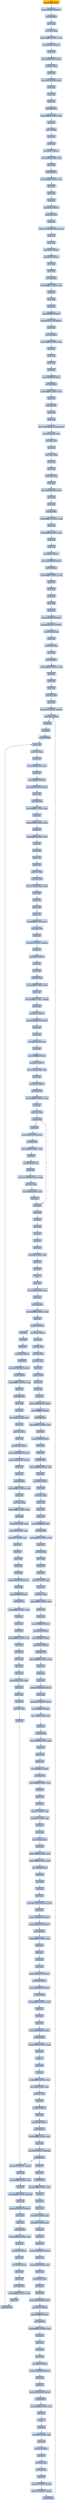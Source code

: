 digraph G {
node[shape=rectangle,style=filled,fillcolor=lightsteelblue,color=lightsteelblue]
bgcolor="transparent"
a0x00405498pushl_0x60UINT8[label="start\npushl $0x60<UINT8>",color="lightgrey",fillcolor="orange"];
a0x0040549apushl_0x40663bUINT32[label="0x0040549a\npushl $0x40663b<UINT32>"];
a0x0040549fcall_0x004054cb[label="0x0040549f\ncall 0x004054cb"];
a0x004054cbpushl_ebp[label="0x004054cb\npushl %ebp"];
a0x004054ccmovl_esp_ebp[label="0x004054cc\nmovl %esp, %ebp"];
a0x004054ceaddl_0xffffffe8UINT8_esp[label="0x004054ce\naddl $0xffffffe8<UINT8>, %esp"];
a0x004054d1pushl_0x88a9UINT32[label="0x004054d1\npushl $0x88a9<UINT32>"];
a0x004054d6pushl_ecx[label="0x004054d6\npushl %ecx"];
a0x004054d7pushl_0xb86e56fUINT32[label="0x004054d7\npushl $0xb86e56f<UINT32>"];
a0x004054dcleal_eax__ecx[label="0x004054dc\nleal (%eax), %ecx"];
a0x004054depushl_ecx[label="0x004054de\npushl %ecx"];
a0x004054dfleal_0x34fc7476edx__ecx[label="0x004054df\nleal 0x34fc7476(%edx), %ecx"];
a0x004054e5pushl_ecx[label="0x004054e5\npushl %ecx"];
a0x004054e6pushl_eax[label="0x004054e6\npushl %eax"];
a0x004054e7pushl_ecx[label="0x004054e7\npushl %ecx"];
a0x004054e8call_0x0040551b[label="0x004054e8\ncall 0x0040551b"];
a0x0040551bsubl_0xffffffe8UINT8_esp[label="0x0040551b\nsubl $0xffffffe8<UINT8>, %esp"];
a0x0040551epopl_ecx[label="0x0040551e\npopl %ecx"];
a0x0040551fpopl__20ebp_[label="0x0040551f\npopl -20(%ebp)"];
a0x00405522pushl_esi[label="0x00405522\npushl %esi"];
a0x00405523pushl_ebx[label="0x00405523\npushl %ebx"];
a0x00405524pushl_0x77UINT8[label="0x00405524\npushl $0x77<UINT8>"];
a0x00405526leal_0x3eef862cebx__ebx[label="0x00405526\nleal 0x3eef862c(%ebx), %ebx"];
a0x0040552cpushl_ebx[label="0x0040552c\npushl %ebx"];
a0x0040552dcall_0x0040557d[label="0x0040552d\ncall 0x0040557d"];
a0x0040557dsubl_0xfffffff4UINT8_esp[label="0x0040557d\nsubl $0xfffffff4<UINT8>, %esp"];
a0x00405580popl_ebx[label="0x00405580\npopl %ebx"];
a0x00405581pushl_edi[label="0x00405581\npushl %edi"];
a0x00405582pushl_esi[label="0x00405582\npushl %esi"];
a0x00405583pushl_0x25UINT8[label="0x00405583\npushl $0x25<UINT8>"];
a0x00405585leal_eax__esi[label="0x00405585\nleal (%eax), %esi"];
a0x00405587pushl_esi[label="0x00405587\npushl %esi"];
a0x00405588leal_0x2c511ed4ebxecx4__esi[label="0x00405588\nleal 0x2c511ed4(%ebx,%ecx,4), %esi"];
a0x0040558fpushl_esi[label="0x0040558f\npushl %esi"];
a0x00405590pushl_ebp[label="0x00405590\npushl %ebp"];
a0x00405591pushl_0x63UINT8[label="0x00405591\npushl $0x63<UINT8>"];
a0x00405593pushl_0x46UINT8[label="0x00405593\npushl $0x46<UINT8>"];
a0x00405595pushl_ebp[label="0x00405595\npushl %ebp"];
a0x00405596pushl_edx[label="0x00405596\npushl %edx"];
a0x00405597call_0x004055fe[label="0x00405597\ncall 0x004055fe"];
a0x004055fesubl_0xffffffdcUINT8_esp[label="0x004055fe\nsubl $0xffffffdc<UINT8>, %esp"];
a0x00405601popl_esi[label="0x00405601\npopl %esi"];
a0x00405602pushl_ebx[label="0x00405602\npushl %ebx"];
a0x00405603pushl_eax[label="0x00405603\npushl %eax"];
a0x00405604pushl_0xffffff87UINT8[label="0x00405604\npushl $0xffffff87<UINT8>"];
a0x00405606pushl_0x3217119aUINT32[label="0x00405606\npushl $0x3217119a<UINT32>"];
a0x0040560bpushl_ebx[label="0x0040560b\npushl %ebx"];
a0x0040560ccall_0x00405658[label="0x0040560c\ncall 0x00405658"];
a0x00405658subl_0xfffffff0UINT8_esp[label="0x00405658\nsubl $0xfffffff0<UINT8>, %esp"];
a0x0040565bpopl_eax[label="0x0040565b\npopl %eax"];
a0x0040565cpushl_ebp[label="0x0040565c\npushl %ebp"];
a0x0040565dpushl_eax[label="0x0040565d\npushl %eax"];
a0x0040565epushl_ecx[label="0x0040565e\npushl %ecx"];
a0x0040565fpushl_0xffffffebUINT8[label="0x0040565f\npushl $0xffffffeb<UINT8>"];
a0x00405661call_0x004056a5[label="0x00405661\ncall 0x004056a5"];
a0x004056a5subl_0xfffffff4UINT8_esp[label="0x004056a5\nsubl $0xfffffff4<UINT8>, %esp"];
a0x004056a8popl_eax[label="0x004056a8\npopl %eax"];
a0x004056a9call_0x00407f41[label="0x004056a9\ncall 0x00407f41"];
a0x00407f41pushl_ebp[label="0x00407f41\npushl %ebp"];
a0x00407f42pushl_edi[label="0x00407f42\npushl %edi"];
a0x00407f43leal__1719633694ecxesi8__edi[label="0x00407f43\nleal -1719633694(%ecx,%esi,8), %edi"];
a0x00407f4aroll_0x4UINT8_edi[label="0x00407f4a\nroll $0x4<UINT8>, %edi"];
a0x00407f4dsubl_ebx_edi[label="0x00407f4d\nsubl %ebx, %edi"];
a0x00407f4fpopl_edi[label="0x00407f4f\npopl %edi"];
a0x00407f50movl_esp_ebp[label="0x00407f50\nmovl %esp, %ebp"];
a0x00407f52pushl_eax[label="0x00407f52\npushl %eax"];
a0x00407f53pushl_eax[label="0x00407f53\npushl %eax"];
a0x00407f54leal_eax__eax[label="0x00407f54\nleal (%eax), %eax"];
a0x00407f56pushl_eax[label="0x00407f56\npushl %eax"];
a0x00407f57leal_0x1ee26e5besi__eax[label="0x00407f57\nleal 0x1ee26e5b(%esi), %eax"];
a0x00407f5dpushl_eax[label="0x00407f5d\npushl %eax"];
a0x00407f5epushl_ecx[label="0x00407f5e\npushl %ecx"];
a0x00407f5fcall_0x00407f94[label="0x00407f5f\ncall 0x00407f94"];
a0x00407f94subl_0xffffffecUINT32_esp[label="0x00407f94\nsubl $0xffffffec<UINT32>, %esp"];
a0x00407f9apopl_eax[label="0x00407f9a\npopl %eax"];
a0x00407f9baddl_0xfffffffcUINT8_esp[label="0x00407f9b\naddl $0xfffffffc<UINT8>, %esp"];
a0x00407f9epushl_ebx[label="0x00407f9e\npushl %ebx"];
a0x00407f9fpushl_edi[label="0x00407f9f\npushl %edi"];
a0x00407fa0pushl_0x60UINT8[label="0x00407fa0\npushl $0x60<UINT8>"];
a0x00407fa2pushl_0xc02f86ffUINT32[label="0x00407fa2\npushl $0xc02f86ff<UINT32>"];
a0x00407fa7call_0x00408001[label="0x00407fa7\ncall 0x00408001"];
a0x00408001subl_0xfffffff4UINT32_esp[label="0x00408001\nsubl $0xfffffff4<UINT32>, %esp"];
a0x00408007popl_edi[label="0x00408007\npopl %edi"];
a0x00408008pushl_eax[label="0x00408008\npushl %eax"];
a0x00408009pushl_ecx[label="0x00408009\npushl %ecx"];
a0x0040800apushl_edi[label="0x0040800a\npushl %edi"];
a0x0040800bpushl_esp[label="0x0040800b\npushl %esp"];
a0x0040800cpushl_0xe4d55e3UINT32[label="0x0040800c\npushl $0xe4d55e3<UINT32>"];
a0x00408011pushl_0x516643c6UINT32[label="0x00408011\npushl $0x516643c6<UINT32>"];
a0x00408016leal_0x7edx__edi[label="0x00408016\nleal 0x7(%edx), %edi"];
a0x00408019pushl_edi[label="0x00408019\npushl %edi"];
a0x0040801aleal__4esi__edi[label="0x0040801a\nleal -4(%esi), %edi"];
a0x0040801dpushl_edi[label="0x0040801d\npushl %edi"];
a0x0040801ecall_0x00408052[label="0x0040801e\ncall 0x00408052"];
a0x00408052subl_0xffffffe8UINT32_esp[label="0x00408052\nsubl $0xffffffe8<UINT32>, %esp"];
a0x00408058popl_edi[label="0x00408058\npopl %edi"];
a0x00408059pushl_edx[label="0x00408059\npushl %edx"];
a0x0040805apushl_edi[label="0x0040805a\npushl %edi"];
a0x0040805bsubl_ebx_edi[label="0x0040805b\nsubl %ebx, %edi"];
a0x0040805dpopl_edi[label="0x0040805d\npopl %edi"];
a0x0040805emovl_0x5UINT32__4ebp_[label="0x0040805e\nmovl $0x5<UINT32>, -4(%ebp)"];
a0x00408065pushl_0x0UINT8[label="0x00408065\npushl $0x0<UINT8>"];
a0x00408067pushl_edi[label="0x00408067\npushl %edi"];
a0x00408068popl_edi[label="0x00408068\npopl %edi"];
a0x00408069call_0x00407956[label="0x00408069\ncall 0x00407956"];
a0x00407956pushl_ebp[label="0x00407956\npushl %ebp"];
a0x00407957movl_esp_ebp[label="0x00407957\nmovl %esp, %ebp"];
a0x00407959pushl_ecx[label="0x00407959\npushl %ecx"];
a0x0040795aleal_0x195f29e1esi__ecx[label="0x0040795a\nleal 0x195f29e1(%esi), %ecx"];
a0x00407960pushl_ecx[label="0x00407960\npushl %ecx"];
a0x00407961pushl_0xffffffecUINT8[label="0x00407961\npushl $0xffffffec<UINT8>"];
a0x00407963pushl_0x4e01c59bUINT32[label="0x00407963\npushl $0x4e01c59b<UINT32>"];
a0x00407968pushl_eax[label="0x00407968\npushl %eax"];
a0x00407969call_0x004079a4[label="0x00407969\ncall 0x004079a4"];
a0x004079a4subl_0xffffffecUINT8_esp[label="0x004079a4\nsubl $0xffffffec<UINT8>, %esp"];
a0x004079a7popl_ecx[label="0x004079a7\npopl %ecx"];
a0x004079a8addl_0xfffffff8UINT8_esp[label="0x004079a8\naddl $0xfffffff8<UINT8>, %esp"];
a0x004079abpushl_edi[label="0x004079ab\npushl %edi"];
a0x004079acshll_0xfffffff2UINT8_edi[label="0x004079ac\nshll $0xfffffff2<UINT8>, %edi"];
a0x004079afpopl_edi[label="0x004079af\npopl %edi"];
a0x004079b0pushl_ebx[label="0x004079b0\npushl %ebx"];
a0x004079b1pushl_eax[label="0x004079b1\npushl %eax"];
a0x004079b2pushl_ebx[label="0x004079b2\npushl %ebx"];
a0x004079b3addl_ecx_ebx[label="0x004079b3\naddl %ecx, %ebx"];
a0x004079b5subl_edx_ebx[label="0x004079b5\nsubl %edx, %ebx"];
a0x004079b7leal_0x71edxeax8__ebx[label="0x004079b7\nleal 0x71(%edx,%eax,8), %ebx"];
a0x004079bbpopl_ebx[label="0x004079bb\npopl %ebx"];
a0x004079bcpushl_ecx[label="0x004079bc\npushl %ecx"];
a0x004079bdpushl_edx[label="0x004079bd\npushl %edx"];
a0x004079bepushl_esi[label="0x004079be\npushl %esi"];
a0x004079bfroll_0xfffffff0UINT8_esi[label="0x004079bf\nroll $0xfffffff0<UINT8>, %esi"];
a0x004079c2xorl_edx_esi[label="0x004079c2\nxorl %edx, %esi"];
a0x004079c4popl_esi[label="0x004079c4\npopl %esi"];
a0x004079c5movl_0x0UINT32__4ebp_[label="0x004079c5\nmovl $0x0<UINT32>, -4(%ebp)"];
a0x004079ccpushl_eax[label="0x004079cc\npushl %eax"];
a0x004079cdpushl_0x33UINT8[label="0x004079cd\npushl $0x33<UINT8>"];
a0x004079cfpushl_esp[label="0x004079cf\npushl %esp"];
a0x004079d0pushl_ecx[label="0x004079d0\npushl %ecx"];
a0x004079d1call_0x00407a08[label="0x004079d1\ncall 0x00407a08"];
a0x00407a08subl_0xfffffff0UINT8_esp[label="0x00407a08\nsubl $0xfffffff0<UINT8>, %esp"];
a0x00407a0bpopl_eax[label="0x00407a0b\npopl %eax"];
a0x00407a0caddl_0xffffffffUINT8__8ebp_[label="0x00407a0c\naddl $0xffffffff<UINT8>, -8(%ebp)"];
a0x00407a10pushl_ebx[label="0x00407a10\npushl %ebx"];
a0x00407a11pushl_0x18UINT8[label="0x00407a11\npushl $0x18<UINT8>"];
a0x00407a13pushl_0x6c24bd57UINT32[label="0x00407a13\npushl $0x6c24bd57<UINT32>"];
a0x00407a18pushl_eax[label="0x00407a18\npushl %eax"];
a0x00407a19pushl_esi[label="0x00407a19\npushl %esi"];
a0x00407a1aleal__69ebxesi__ebx[label="0x00407a1a\nleal -69(%ebx,%esi), %ebx"];
a0x00407a1epushl_ebx[label="0x00407a1e\npushl %ebx"];
a0x00407a1fpushl_0xffffffbeUINT8[label="0x00407a1f\npushl $0xffffffbe<UINT8>"];
a0x00407a21pushl_0x5UINT8[label="0x00407a21\npushl $0x5<UINT8>"];
a0x00407a23leal__110eaxebx__ebx[label="0x00407a23\nleal -110(%eax,%ebx), %ebx"];
a0x00407a27pushl_ebx[label="0x00407a27\npushl %ebx"];
a0x00407a28pushl_0x49UINT8[label="0x00407a28\npushl $0x49<UINT8>"];
a0x00407a2acall_0x00407a79[label="0x00407a2a\ncall 0x00407a79"];
a0x00407a79subl_0xffffffd8UINT32_esp[label="0x00407a79\nsubl $0xffffffd8<UINT32>, %esp"];
a0x00407a7fpopl_ebx[label="0x00407a7f\npopl %ebx"];
a0x00407a80testl_eax_eax[label="0x00407a80\ntestl %eax, %eax"];
a0x00407a82je_0x00407b0b[label="0x00407a82\nje 0x00407b0b"];
a0x00407a88pushl_edx[label="0x00407a88\npushl %edx"];
a0x00407b0bpopl_edx[label="0x00407b0b\npopl %edx"];
a0x00407b0cpushl_ebx[label="0x00407b0c\npushl %ebx"];
a0x00407b0dnotl_ebx[label="0x00407b0d\nnotl %ebx"];
a0x00407b0fpopl_ebx[label="0x00407b0f\npopl %ebx"];
a0x00407b10popl_ecx[label="0x00407b10\npopl %ecx"];
a0x00407b11popl_eax[label="0x00407b11\npopl %eax"];
a0x00407b12pushl_edx[label="0x00407b12\npushl %edx"];
a0x00407b13roll_0x5eUINT8_edx[label="0x00407b13\nroll $0x5e<UINT8>, %edx"];
a0x00407b16popl_edx[label="0x00407b16\npopl %edx"];
a0x00407b17popl_ebx[label="0x00407b17\npopl %ebx"];
a0x00407b18leave_[label="0x00407b18\nleave "];
a0x00407b19pushl_ecx[label="0x00407b19\npushl %ecx"];
a0x00407b1aleal__44ebxecx8__ecx[label="0x00407b1a\nleal -44(%ebx,%ecx,8), %ecx"];
a0x00407b1epushl_ecx[label="0x00407b1e\npushl %ecx"];
a0x00407b1fcall_0x00407b5c[label="0x00407b1f\ncall 0x00407b5c"];
a0x00407b5csubl_0xfffffff8UINT32_esp[label="0x00407b5c\nsubl $0xfffffff8<UINT32>, %esp"];
a0x00407b62popl_ecx[label="0x00407b62\npopl %ecx"];
a0x00407b63ret_0x4UINT16[label="0x00407b63\nret $0x4<UINT16>"];
a0x0040806epushl_edi[label="0x0040806e\npushl %edi"];
a0x0040806fincl_edi[label="0x0040806f\nincl %edi"];
a0x00408070popl_edi[label="0x00408070\npopl %edi"];
a0x00408071pushl_0xaUINT8[label="0x00408071\npushl $0xa<UINT8>"];
a0x00408073pushl_eax[label="0x00408073\npushl %eax"];
a0x00408074pushl_0x13d379eaUINT32[label="0x00408074\npushl $0x13d379ea<UINT32>"];
a0x00408079call_0x004080a8[label="0x00408079\ncall 0x004080a8"];
a0x004080a8subl_0xfffffff8UINT32_esp[label="0x004080a8\nsubl $0xfffffff8<UINT32>, %esp"];
a0x004080aepopl_eax[label="0x004080ae\npopl %eax"];
a0x004080afcall_0x00407b66[label="0x004080af\ncall 0x00407b66"];
a0x00407b66pushl_ebp[label="0x00407b66\npushl %ebp"];
a0x00407b67pushl_ecx[label="0x00407b67\npushl %ecx"];
a0x00407b68leal__79eaxecx2__ecx[label="0x00407b68\nleal -79(%eax,%ecx,2), %ecx"];
a0x00407b6cpushl_ecx[label="0x00407b6c\npushl %ecx"];
a0x00407b6dleal_esi__ecx[label="0x00407b6d\nleal (%esi), %ecx"];
a0x00407b6fpushl_ecx[label="0x00407b6f\npushl %ecx"];
a0x00407b70pushl_0x2eUINT8[label="0x00407b70\npushl $0x2e<UINT8>"];
a0x00407b72pushl_0x4d889db5UINT32[label="0x00407b72\npushl $0x4d889db5<UINT32>"];
a0x00407b77pushl_0x1c0b6630UINT32[label="0x00407b77\npushl $0x1c0b6630<UINT32>"];
a0x00407b7cpushl_ecx[label="0x00407b7c\npushl %ecx"];
a0x00407b7dpushl_eax[label="0x00407b7d\npushl %eax"];
a0x00407b7ecall_0x00407bb3[label="0x00407b7e\ncall 0x00407bb3"];
a0x00407bb3subl_0xffffffe0UINT32_esp[label="0x00407bb3\nsubl $0xffffffe0<UINT32>, %esp"];
a0x00407bb9popl_ecx[label="0x00407bb9\npopl %ecx"];
a0x00407bbamovl_esp_ebp[label="0x00407bba\nmovl %esp, %ebp"];
a0x00407bbcaddl_0xfffffffcUINT8_esp[label="0x00407bbc\naddl $0xfffffffc<UINT8>, %esp"];
a0x00407bbfpushl_edx[label="0x00407bbf\npushl %edx"];
a0x00407bc0rorl_0x24UINT8_edx[label="0x00407bc0\nrorl $0x24<UINT8>, %edx"];
a0x00407bc3rorl_0x16UINT8_edx[label="0x00407bc3\nrorl $0x16<UINT8>, %edx"];
a0x00407bc6shrl_0x58UINT8_edx[label="0x00407bc6\nshrl $0x58<UINT8>, %edx"];
a0x00407bc9decl_edx[label="0x00407bc9\ndecl %edx"];
a0x00407bcapopl_edx[label="0x00407bca\npopl %edx"];
a0x00407bcbpushl_ebx[label="0x00407bcb\npushl %ebx"];
a0x00407bccpushl_edi[label="0x00407bcc\npushl %edi"];
a0x00407bcdpushl_ebx[label="0x00407bcd\npushl %ebx"];
a0x00407bcepushl_0x16258accUINT32[label="0x00407bce\npushl $0x16258acc<UINT32>"];
a0x00407bd3pushl_ebp[label="0x00407bd3\npushl %ebp"];
a0x00407bd4pushl_0xfffffffbUINT8[label="0x00407bd4\npushl $0xfffffffb<UINT8>"];
a0x00407bd6call_0x00407c30[label="0x00407bd6\ncall 0x00407c30"];
a0x00407c30subl_0xffffffecUINT8_esp[label="0x00407c30\nsubl $0xffffffec<UINT8>, %esp"];
a0x00407c33popl_edi[label="0x00407c33\npopl %edi"];
a0x00407c34pushl_eax[label="0x00407c34\npushl %eax"];
a0x00407c35pushl_edi[label="0x00407c35\npushl %edi"];
a0x00407c36shll_0xffffff9fUINT8_edi[label="0x00407c36\nshll $0xffffff9f<UINT8>, %edi"];
a0x00407c39popl_edi[label="0x00407c39\npopl %edi"];
a0x00407c3apushl_ecx[label="0x00407c3a\npushl %ecx"];
a0x00407c3bpushl_edx[label="0x00407c3b\npushl %edx"];
a0x00407c3cdecl_edx[label="0x00407c3c\ndecl %edx"];
a0x00407c3ddecl_edx[label="0x00407c3d\ndecl %edx"];
a0x00407c3eleal__89edxecx__edx[label="0x00407c3e\nleal -89(%edx,%ecx), %edx"];
a0x00407c42popl_edx[label="0x00407c42\npopl %edx"];
a0x00407c43pushl_edx[label="0x00407c43\npushl %edx"];
a0x00407c44pushl_edi[label="0x00407c44\npushl %edi"];
a0x00407c45subl_edx_edi[label="0x00407c45\nsubl %edx, %edi"];
a0x00407c47popl_edi[label="0x00407c47\npopl %edi"];
a0x00407c48testl_0x0UINT32__4ebp_[label="0x00407c48\ntestl $0x0<UINT32>, -4(%ebp)"];
a0x00407c4fpushl_ebx[label="0x00407c4f\npushl %ebx"];
a0x00407c50rorl_0xffffffd0UINT8_ebx[label="0x00407c50\nrorl $0xffffffd0<UINT8>, %ebx"];
a0x00407c53popl_ebx[label="0x00407c53\npopl %ebx"];
a0x00407c54addl_0xffffffffUINT8_0x8ebp_[label="0x00407c54\naddl $0xffffffff<UINT8>, 0x8(%ebp)"];
a0x00407c58pushl_eax[label="0x00407c58\npushl %eax"];
a0x00407c59pushl_0xb806d519UINT32[label="0x00407c59\npushl $0xb806d519<UINT32>"];
a0x00407c5epushl_ebx[label="0x00407c5e\npushl %ebx"];
a0x00407c5fpushl_eax[label="0x00407c5f\npushl %eax"];
a0x00407c60call_0x00407ca7[label="0x00407c60\ncall 0x00407ca7"];
a0x00407ca7subl_0xfffffff0UINT32_esp[label="0x00407ca7\nsubl $0xfffffff0<UINT32>, %esp"];
a0x00407cadpopl_eax[label="0x00407cad\npopl %eax"];
a0x00407caepushl_0x0UINT8[label="0x00407cae\npushl $0x0<UINT8>"];
a0x00407cb0pushl_ecx[label="0x00407cb0\npushl %ecx"];
a0x00407cb1leal__73ecx__ecx[label="0x00407cb1\nleal -73(%ecx), %ecx"];
a0x00407cb4pushl_ecx[label="0x00407cb4\npushl %ecx"];
a0x00407cb5pushl_ecx[label="0x00407cb5\npushl %ecx"];
a0x00407cb6call_0x00407cfb[label="0x00407cb6\ncall 0x00407cfb"];
a0x00407cfbsubl_0xfffffff4UINT32_esp[label="0x00407cfb\nsubl $0xfffffff4<UINT32>, %esp"];
a0x00407d01popl_ecx[label="0x00407d01\npopl %ecx"];
a0x00407d02call_0x00407956[label="0x00407d02\ncall 0x00407956"];
a0x00407d07movl_eax__4ebp_[label="0x00407d07\nmovl %eax, -4(%ebp)"];
a0x00407d0apushl_eax[label="0x00407d0a\npushl %eax"];
a0x00407d0bxorl_ebx_eax[label="0x00407d0b\nxorl %ebx, %eax"];
a0x00407d0dsubl_ebx_eax[label="0x00407d0d\nsubl %ebx, %eax"];
a0x00407d0fsubl_esi_eax[label="0x00407d0f\nsubl %esi, %eax"];
a0x00407d11popl_eax[label="0x00407d11\npopl %eax"];
a0x00407d12pushl__4ebp_[label="0x00407d12\npushl -4(%ebp)"];
a0x00407d15pushl_ebx[label="0x00407d15\npushl %ebx"];
a0x00407d16pushl_eax[label="0x00407d16\npushl %eax"];
a0x00407d17pushl_eax[label="0x00407d17\npushl %eax"];
a0x00407d18pushl_0x5d5b6972UINT32[label="0x00407d18\npushl $0x5d5b6972<UINT32>"];
a0x00407d1dpushl_0xffffffa9UINT8[label="0x00407d1d\npushl $0xffffffa9<UINT8>"];
a0x00407d1fcall_0x00407d62[label="0x00407d1f\ncall 0x00407d62"];
a0x00407d62subl_0xffffffecUINT8_esp[label="0x00407d62\nsubl $0xffffffec<UINT8>, %esp"];
a0x00407d65popl_ebx[label="0x00407d65\npopl %ebx"];
a0x00407d66pushl_0xffffffffUINT8[label="0x00407d66\npushl $0xffffffff<UINT8>"];
a0x00407d68pushl_edx[label="0x00407d68\npushl %edx"];
a0x00407d69pushl_esp[label="0x00407d69\npushl %esp"];
a0x00407d6acall_0x00407daf[label="0x00407d6a\ncall 0x00407daf"];
a0x00407dafsubl_0xfffffff8UINT32_esp[label="0x00407daf\nsubl $0xfffffff8<UINT32>, %esp"];
a0x00407db5popl_edx[label="0x00407db5\npopl %edx"];
a0x00407db6pushl_0x0UINT8[label="0x00407db6\npushl $0x0<UINT8>"];
a0x00407db8pushl_edi[label="0x00407db8\npushl %edi"];
a0x00407db9leal_edx__edi[label="0x00407db9\nleal (%edx), %edi"];
a0x00407dbbpushl_edi[label="0x00407dbb\npushl %edi"];
a0x00407dbcpushl_esp[label="0x00407dbc\npushl %esp"];
a0x00407dbdpushl_esi[label="0x00407dbd\npushl %esi"];
a0x00407dbepushl_0xffffffdaUINT8[label="0x00407dbe\npushl $0xffffffda<UINT8>"];
a0x00407dc0call_0x00407dfe[label="0x00407dc0\ncall 0x00407dfe"];
a0x00407dfesubl_0xffffffecUINT32_esp[label="0x00407dfe\nsubl $0xffffffec<UINT32>, %esp"];
a0x00407e04popl_edi[label="0x00407e04\npopl %edi"];
a0x00407e05call_0x0040769a[label="0x00407e05\ncall 0x0040769a"];
a0x0040769apushl_ebp[label="0x0040769a\npushl %ebp"];
a0x0040769bpushl_esi[label="0x0040769b\npushl %esi"];
a0x0040769cdecl_esi[label="0x0040769c\ndecl %esi"];
a0x0040769drorl_0x4UINT8_esi[label="0x0040769d\nrorl $0x4<UINT8>, %esi"];
a0x004076a0popl_esi[label="0x004076a0\npopl %esi"];
a0x004076a1movl_esp_ebp[label="0x004076a1\nmovl %esp, %ebp"];
a0x004076a3addl_0xfffffffcUINT8_esp[label="0x004076a3\naddl $0xfffffffc<UINT8>, %esp"];
a0x004076a6pushl_ecx[label="0x004076a6\npushl %ecx"];
a0x004076a7pushl_eax[label="0x004076a7\npushl %eax"];
a0x004076a8pushl_0xffffffddUINT8[label="0x004076a8\npushl $0xffffffdd<UINT8>"];
a0x004076aapushl_0x38UINT8[label="0x004076aa\npushl $0x38<UINT8>"];
a0x004076acpushl_0xfffffff7UINT8[label="0x004076ac\npushl $0xfffffff7<UINT8>"];
a0x004076aepushl_0x4aUINT8[label="0x004076ae\npushl $0x4a<UINT8>"];
a0x004076b0call_0x00407718[label="0x004076b0\ncall 0x00407718"];
a0x00407718subl_0xffffffe8UINT32_esp[label="0x00407718\nsubl $0xffffffe8<UINT32>, %esp"];
a0x0040771epopl_ecx[label="0x0040771e\npopl %ecx"];
a0x0040771fpushl_ebx[label="0x0040771f\npushl %ebx"];
a0x00407720pushl_esi[label="0x00407720\npushl %esi"];
a0x00407721pushl_0x75260d5bUINT32[label="0x00407721\npushl $0x75260d5b<UINT32>"];
a0x00407726pushl_ebp[label="0x00407726\npushl %ebp"];
a0x00407727pushl_0xe97b69deUINT32[label="0x00407727\npushl $0xe97b69de<UINT32>"];
a0x0040772cpushl_0xffffffa5UINT8[label="0x0040772c\npushl $0xffffffa5<UINT8>"];
a0x0040772eleal__78ediecx4__esi[label="0x0040772e\nleal -78(%edi,%ecx,4), %esi"];
a0x00407732pushl_esi[label="0x00407732\npushl %esi"];
a0x00407733call_0x0040778f[label="0x00407733\ncall 0x0040778f"];
a0x0040778fsubl_0xffffffe8UINT8_esp[label="0x0040778f\nsubl $0xffffffe8<UINT8>, %esp"];
a0x00407792popl_esi[label="0x00407792\npopl %esi"];
a0x00407793pushl_eax[label="0x00407793\npushl %eax"];
a0x00407794pushl_edi[label="0x00407794\npushl %edi"];
a0x00407795pushl_0xffffffe3UINT8[label="0x00407795\npushl $0xffffffe3<UINT8>"];
a0x00407797call_0x004077ec[label="0x00407797\ncall 0x004077ec"];
a0x004077ecsubl_0xfffffff8UINT8_esp[label="0x004077ec\nsubl $0xfffffff8<UINT8>, %esp"];
a0x004077efpopl_edi[label="0x004077ef\npopl %edi"];
a0x004077f0pushl_ecx[label="0x004077f0\npushl %ecx"];
a0x004077f1pushl_eax[label="0x004077f1\npushl %eax"];
a0x004077f2rorl_0x7UINT8_eax[label="0x004077f2\nrorl $0x7<UINT8>, %eax"];
a0x004077f5roll_0x31UINT8_eax[label="0x004077f5\nroll $0x31<UINT8>, %eax"];
a0x004077f8popl_eax[label="0x004077f8\npopl %eax"];
a0x004077f9pushl_edx[label="0x004077f9\npushl %edx"];
a0x004077famovl__4ebp__eax[label="0x004077fa\nmovl -4(%ebp), %eax"];
a0x004077fdpushl_edi[label="0x004077fd\npushl %edi"];
a0x004077feshll_0xffffffb0UINT8_edi[label="0x004077fe\nshll $0xffffffb0<UINT8>, %edi"];
a0x00407801shll_0xffffff82UINT8_edi[label="0x00407801\nshll $0xffffff82<UINT8>, %edi"];
a0x00407804leal__106eax__edi[label="0x00407804\nleal -106(%eax), %edi"];
a0x00407807popl_edi[label="0x00407807\npopl %edi"];
a0x00407808popl_edx[label="0x00407808\npopl %edx"];
a0x00407809popl_ecx[label="0x00407809\npopl %ecx"];
a0x0040780apushl_eax[label="0x0040780a\npushl %eax"];
a0x0040780bleal_0x9bba17bedxebx4__eax[label="0x0040780b\nleal 0x9bba17b(%edx,%ebx,4), %eax"];
a0x00407812pushl_eax[label="0x00407812\npushl %eax"];
a0x00407813pushl_0x4add5b7eUINT32[label="0x00407813\npushl $0x4add5b7e<UINT32>"];
a0x00407818pushl_0xa6941bc5UINT32[label="0x00407818\npushl $0xa6941bc5<UINT32>"];
a0x0040781dcall_0x00407861[label="0x0040781d\ncall 0x00407861"];
a0x00407861subl_0xfffffff0UINT8_esp[label="0x00407861\nsubl $0xfffffff0<UINT8>, %esp"];
a0x00407864popl_eax[label="0x00407864\npopl %eax"];
a0x00407865popl_eax[label="0x00407865\npopl %eax"];
a0x00407866pushl_edx[label="0x00407866\npushl %edx"];
a0x00407867pushl_esp[label="0x00407867\npushl %esp"];
a0x00407868pushl_0xc8b11f52UINT32[label="0x00407868\npushl $0xc8b11f52<UINT32>"];
a0x0040786dpushl_0x9UINT8[label="0x0040786d\npushl $0x9<UINT8>"];
a0x0040786fpushl_0x5acb64f4UINT32[label="0x0040786f\npushl $0x5acb64f4<UINT32>"];
a0x00407874call_0x004078db[label="0x00407874\ncall 0x004078db"];
a0x004078dbsubl_0xffffffecUINT32_esp[label="0x004078db\nsubl $0xffffffec<UINT32>, %esp"];
a0x004078e1popl_edx[label="0x004078e1\npopl %edx"];
a0x004078e2popl_ebx[label="0x004078e2\npopl %ebx"];
a0x004078e3pushl_ecx[label="0x004078e3\npushl %ecx"];
a0x004078e4pushl_0xd8f4968dUINT32[label="0x004078e4\npushl $0xd8f4968d<UINT32>"];
a0x004078e9call_0x00407938[label="0x004078e9\ncall 0x00407938"];
a0x00407938subl_0xfffffff8UINT32_esp[label="0x00407938\nsubl $0xfffffff8<UINT32>, %esp"];
a0x0040793epopl_ecx[label="0x0040793e\npopl %ecx"];
a0x0040793fleave_[label="0x0040793f\nleave "];
a0x00407940pushl_edi[label="0x00407940\npushl %edi"];
a0x00407941incl_edi[label="0x00407941\nincl %edi"];
a0x00407942rorl_0xffffff9cUINT8_edi[label="0x00407942\nrorl $0xffffff9c<UINT8>, %edi"];
a0x00407945shrl_0x4eUINT8_edi[label="0x00407945\nshrl $0x4e<UINT8>, %edi"];
a0x00407948subl_eax_edi[label="0x00407948\nsubl %eax, %edi"];
a0x0040794apopl_edi[label="0x0040794a\npopl %edi"];
a0x0040794bret_0xcUINT16[label="0x0040794b\nret $0xc<UINT16>"];
a0x00407e0apushl_ebx[label="0x00407e0a\npushl %ebx"];
a0x00407e0bpushl_0x2bUINT8[label="0x00407e0b\npushl $0x2b<UINT8>"];
a0x00407e0dcall_0x00407e37[label="0x00407e0d\ncall 0x00407e37"];
a0x00407e37subl_0xfffffff8UINT8_esp[label="0x00407e37\nsubl $0xfffffff8<UINT8>, %esp"];
a0x00407e3apopl_ebx[label="0x00407e3a\npopl %ebx"];
a0x00407e3bcmpl_0x0UINT8_0x8ebp_[label="0x00407e3b\ncmpl $0x0<UINT8>, 0x8(%ebp)"];
a0x00407e3fjne_0x00407c48[label="0x00407e3f\njne 0x00407c48"];
a0x00407e45pushl_esi[label="0x00407e45\npushl %esi"];
a0x00407e46pushl_ecx[label="0x00407e46\npushl %ecx"];
a0x00407e47call_0x00407e75[label="0x00407e47\ncall 0x00407e75"];
a0x00407e75subl_0xfffffff8UINT32_esp[label="0x00407e75\nsubl $0xfffffff8<UINT32>, %esp"];
a0x00407e7bpopl_esi[label="0x00407e7b\npopl %esi"];
a0x00407e7cpopl_edx[label="0x00407e7c\npopl %edx"];
a0x00407e7dpushl_ecx[label="0x00407e7d\npushl %ecx"];
a0x00407e7erorl_0x64UINT8_ecx[label="0x00407e7e\nrorl $0x64<UINT8>, %ecx"];
a0x00407e81shll_0x56UINT8_ecx[label="0x00407e81\nshll $0x56<UINT8>, %ecx"];
a0x00407e84popl_ecx[label="0x00407e84\npopl %ecx"];
a0x00407e85popl_ecx[label="0x00407e85\npopl %ecx"];
a0x00407e86pushl_ecx[label="0x00407e86\npushl %ecx"];
a0x00407e87pushl_0x7a4d25d7UINT32[label="0x00407e87\npushl $0x7a4d25d7<UINT32>"];
a0x00407e8cpushl_eax[label="0x00407e8c\npushl %eax"];
a0x00407e8dleal_0x6450ea3besi__ecx[label="0x00407e8d\nleal 0x6450ea3b(%esi), %ecx"];
a0x00407e93pushl_ecx[label="0x00407e93\npushl %ecx"];
a0x00407e94leal__64esi__ecx[label="0x00407e94\nleal -64(%esi), %ecx"];
a0x00407e97pushl_ecx[label="0x00407e97\npushl %ecx"];
a0x00407e98pushl_ecx[label="0x00407e98\npushl %ecx"];
a0x00407e99pushl_0x531f60dfUINT32[label="0x00407e99\npushl $0x531f60df<UINT32>"];
a0x00407e9epushl_0x12UINT8[label="0x00407e9e\npushl $0x12<UINT8>"];
a0x00407ea0pushl_0xffffffc9UINT8[label="0x00407ea0\npushl $0xffffffc9<UINT8>"];
a0x00407ea2call_0x00407ee3[label="0x00407ea2\ncall 0x00407ee3"];
a0x00407ee3subl_0xffffffdcUINT32_esp[label="0x00407ee3\nsubl $0xffffffdc<UINT32>, %esp"];
a0x00407ee9popl_ecx[label="0x00407ee9\npopl %ecx"];
a0x00407eeapopl_eax[label="0x00407eea\npopl %eax"];
a0x00407eebpopl_ebx[label="0x00407eeb\npopl %ebx"];
a0x00407eecpushl_edx[label="0x00407eec\npushl %edx"];
a0x00407eedpushl_0x26UINT8[label="0x00407eed\npushl $0x26<UINT8>"];
a0x00407eefpushl_0x3c90854dUINT32[label="0x00407eef\npushl $0x3c90854d<UINT32>"];
a0x00407ef4pushl_ebp[label="0x00407ef4\npushl %ebp"];
a0x00407ef5pushl_ecx[label="0x00407ef5\npushl %ecx"];
a0x00407ef6pushl_0x918de9e8UINT32[label="0x00407ef6\npushl $0x918de9e8<UINT32>"];
a0x00407efbcall_0x00407f34[label="0x00407efb\ncall 0x00407f34"];
a0x00407f34subl_0xffffffe8UINT8_esp[label="0x00407f34\nsubl $0xffffffe8<UINT8>, %esp"];
a0x00407f37popl_edx[label="0x00407f37\npopl %edx"];
a0x00407f38leave_[label="0x00407f38\nleave "];
a0x00407f39pushl_edi[label="0x00407f39\npushl %edi"];
a0x00407f3ashrl_0x5cUINT8_edi[label="0x00407f3a\nshrl $0x5c<UINT8>, %edi"];
a0x00407f3dpopl_edi[label="0x00407f3d\npopl %edi"];
a0x00407f3eret_0x4UINT16[label="0x00407f3e\nret $0x4<UINT16>"];
a0x004080b4pushl_ebx[label="0x004080b4\npushl %ebx"];
a0x004080b5xorl_esp_ebx[label="0x004080b5\nxorl %esp, %ebx"];
a0x004080b7xorl_esi_ebx[label="0x004080b7\nxorl %esi, %ebx"];
a0x004080b9popl_ebx[label="0x004080b9\npopl %ebx"];
a0x004080basubl_0x1UINT8__4ebp_[label="0x004080ba\nsubl $0x1<UINT8>, -4(%ebp)"];
a0x004080becmpl_0x0UINT8__4ebp_[label="0x004080be\ncmpl $0x0<UINT8>, -4(%ebp)"];
a0x004080c2jne_0x00408065[label="0x004080c2\njne 0x00408065"];
a0x00407a89pushl_0xb1c2ac67UINT32[label="0x00407a89\npushl $0xb1c2ac67<UINT32>"];
a0x00407a8ecall_0x00407af5[label="0x00407a8e\ncall 0x00407af5"];
a0x00407af5subl_0xfffffff8UINT8_esp[label="0x00407af5\nsubl $0xfffffff8<UINT8>, %esp"];
a0x00407af8popl_edx[label="0x00407af8\npopl %edx"];
a0x00407af9movl_0x8ebp__eax[label="0x00407af9\nmovl 0x8(%ebp), %eax"];
a0x00407afcpushl_edx[label="0x00407afc\npushl %edx"];
a0x00407afdleal_0x7a77390ecxeax2__edx[label="0x00407afd\nleal 0x7a77390(%ecx,%eax,2), %edx"];
a0x00407b04subl_esi_edx[label="0x00407b04\nsubl %esi, %edx"];
a0x00407b06leal_0x76ediedx__edx[label="0x00407b06\nleal 0x76(%edi,%edx), %edx"];
a0x00407b0apopl_edx[label="0x00407b0a\npopl %edx"];
a0x00405498pushl_0x60UINT8 -> a0x0040549apushl_0x40663bUINT32 [color="#000000"];
a0x0040549apushl_0x40663bUINT32 -> a0x0040549fcall_0x004054cb [color="#000000"];
a0x0040549fcall_0x004054cb -> a0x004054cbpushl_ebp [color="#000000"];
a0x004054cbpushl_ebp -> a0x004054ccmovl_esp_ebp [color="#000000"];
a0x004054ccmovl_esp_ebp -> a0x004054ceaddl_0xffffffe8UINT8_esp [color="#000000"];
a0x004054ceaddl_0xffffffe8UINT8_esp -> a0x004054d1pushl_0x88a9UINT32 [color="#000000"];
a0x004054d1pushl_0x88a9UINT32 -> a0x004054d6pushl_ecx [color="#000000"];
a0x004054d6pushl_ecx -> a0x004054d7pushl_0xb86e56fUINT32 [color="#000000"];
a0x004054d7pushl_0xb86e56fUINT32 -> a0x004054dcleal_eax__ecx [color="#000000"];
a0x004054dcleal_eax__ecx -> a0x004054depushl_ecx [color="#000000"];
a0x004054depushl_ecx -> a0x004054dfleal_0x34fc7476edx__ecx [color="#000000"];
a0x004054dfleal_0x34fc7476edx__ecx -> a0x004054e5pushl_ecx [color="#000000"];
a0x004054e5pushl_ecx -> a0x004054e6pushl_eax [color="#000000"];
a0x004054e6pushl_eax -> a0x004054e7pushl_ecx [color="#000000"];
a0x004054e7pushl_ecx -> a0x004054e8call_0x0040551b [color="#000000"];
a0x004054e8call_0x0040551b -> a0x0040551bsubl_0xffffffe8UINT8_esp [color="#000000"];
a0x0040551bsubl_0xffffffe8UINT8_esp -> a0x0040551epopl_ecx [color="#000000"];
a0x0040551epopl_ecx -> a0x0040551fpopl__20ebp_ [color="#000000"];
a0x0040551fpopl__20ebp_ -> a0x00405522pushl_esi [color="#000000"];
a0x00405522pushl_esi -> a0x00405523pushl_ebx [color="#000000"];
a0x00405523pushl_ebx -> a0x00405524pushl_0x77UINT8 [color="#000000"];
a0x00405524pushl_0x77UINT8 -> a0x00405526leal_0x3eef862cebx__ebx [color="#000000"];
a0x00405526leal_0x3eef862cebx__ebx -> a0x0040552cpushl_ebx [color="#000000"];
a0x0040552cpushl_ebx -> a0x0040552dcall_0x0040557d [color="#000000"];
a0x0040552dcall_0x0040557d -> a0x0040557dsubl_0xfffffff4UINT8_esp [color="#000000"];
a0x0040557dsubl_0xfffffff4UINT8_esp -> a0x00405580popl_ebx [color="#000000"];
a0x00405580popl_ebx -> a0x00405581pushl_edi [color="#000000"];
a0x00405581pushl_edi -> a0x00405582pushl_esi [color="#000000"];
a0x00405582pushl_esi -> a0x00405583pushl_0x25UINT8 [color="#000000"];
a0x00405583pushl_0x25UINT8 -> a0x00405585leal_eax__esi [color="#000000"];
a0x00405585leal_eax__esi -> a0x00405587pushl_esi [color="#000000"];
a0x00405587pushl_esi -> a0x00405588leal_0x2c511ed4ebxecx4__esi [color="#000000"];
a0x00405588leal_0x2c511ed4ebxecx4__esi -> a0x0040558fpushl_esi [color="#000000"];
a0x0040558fpushl_esi -> a0x00405590pushl_ebp [color="#000000"];
a0x00405590pushl_ebp -> a0x00405591pushl_0x63UINT8 [color="#000000"];
a0x00405591pushl_0x63UINT8 -> a0x00405593pushl_0x46UINT8 [color="#000000"];
a0x00405593pushl_0x46UINT8 -> a0x00405595pushl_ebp [color="#000000"];
a0x00405595pushl_ebp -> a0x00405596pushl_edx [color="#000000"];
a0x00405596pushl_edx -> a0x00405597call_0x004055fe [color="#000000"];
a0x00405597call_0x004055fe -> a0x004055fesubl_0xffffffdcUINT8_esp [color="#000000"];
a0x004055fesubl_0xffffffdcUINT8_esp -> a0x00405601popl_esi [color="#000000"];
a0x00405601popl_esi -> a0x00405602pushl_ebx [color="#000000"];
a0x00405602pushl_ebx -> a0x00405603pushl_eax [color="#000000"];
a0x00405603pushl_eax -> a0x00405604pushl_0xffffff87UINT8 [color="#000000"];
a0x00405604pushl_0xffffff87UINT8 -> a0x00405606pushl_0x3217119aUINT32 [color="#000000"];
a0x00405606pushl_0x3217119aUINT32 -> a0x0040560bpushl_ebx [color="#000000"];
a0x0040560bpushl_ebx -> a0x0040560ccall_0x00405658 [color="#000000"];
a0x0040560ccall_0x00405658 -> a0x00405658subl_0xfffffff0UINT8_esp [color="#000000"];
a0x00405658subl_0xfffffff0UINT8_esp -> a0x0040565bpopl_eax [color="#000000"];
a0x0040565bpopl_eax -> a0x0040565cpushl_ebp [color="#000000"];
a0x0040565cpushl_ebp -> a0x0040565dpushl_eax [color="#000000"];
a0x0040565dpushl_eax -> a0x0040565epushl_ecx [color="#000000"];
a0x0040565epushl_ecx -> a0x0040565fpushl_0xffffffebUINT8 [color="#000000"];
a0x0040565fpushl_0xffffffebUINT8 -> a0x00405661call_0x004056a5 [color="#000000"];
a0x00405661call_0x004056a5 -> a0x004056a5subl_0xfffffff4UINT8_esp [color="#000000"];
a0x004056a5subl_0xfffffff4UINT8_esp -> a0x004056a8popl_eax [color="#000000"];
a0x004056a8popl_eax -> a0x004056a9call_0x00407f41 [color="#000000"];
a0x004056a9call_0x00407f41 -> a0x00407f41pushl_ebp [color="#000000"];
a0x00407f41pushl_ebp -> a0x00407f42pushl_edi [color="#000000"];
a0x00407f42pushl_edi -> a0x00407f43leal__1719633694ecxesi8__edi [color="#000000"];
a0x00407f43leal__1719633694ecxesi8__edi -> a0x00407f4aroll_0x4UINT8_edi [color="#000000"];
a0x00407f4aroll_0x4UINT8_edi -> a0x00407f4dsubl_ebx_edi [color="#000000"];
a0x00407f4dsubl_ebx_edi -> a0x00407f4fpopl_edi [color="#000000"];
a0x00407f4fpopl_edi -> a0x00407f50movl_esp_ebp [color="#000000"];
a0x00407f50movl_esp_ebp -> a0x00407f52pushl_eax [color="#000000"];
a0x00407f52pushl_eax -> a0x00407f53pushl_eax [color="#000000"];
a0x00407f53pushl_eax -> a0x00407f54leal_eax__eax [color="#000000"];
a0x00407f54leal_eax__eax -> a0x00407f56pushl_eax [color="#000000"];
a0x00407f56pushl_eax -> a0x00407f57leal_0x1ee26e5besi__eax [color="#000000"];
a0x00407f57leal_0x1ee26e5besi__eax -> a0x00407f5dpushl_eax [color="#000000"];
a0x00407f5dpushl_eax -> a0x00407f5epushl_ecx [color="#000000"];
a0x00407f5epushl_ecx -> a0x00407f5fcall_0x00407f94 [color="#000000"];
a0x00407f5fcall_0x00407f94 -> a0x00407f94subl_0xffffffecUINT32_esp [color="#000000"];
a0x00407f94subl_0xffffffecUINT32_esp -> a0x00407f9apopl_eax [color="#000000"];
a0x00407f9apopl_eax -> a0x00407f9baddl_0xfffffffcUINT8_esp [color="#000000"];
a0x00407f9baddl_0xfffffffcUINT8_esp -> a0x00407f9epushl_ebx [color="#000000"];
a0x00407f9epushl_ebx -> a0x00407f9fpushl_edi [color="#000000"];
a0x00407f9fpushl_edi -> a0x00407fa0pushl_0x60UINT8 [color="#000000"];
a0x00407fa0pushl_0x60UINT8 -> a0x00407fa2pushl_0xc02f86ffUINT32 [color="#000000"];
a0x00407fa2pushl_0xc02f86ffUINT32 -> a0x00407fa7call_0x00408001 [color="#000000"];
a0x00407fa7call_0x00408001 -> a0x00408001subl_0xfffffff4UINT32_esp [color="#000000"];
a0x00408001subl_0xfffffff4UINT32_esp -> a0x00408007popl_edi [color="#000000"];
a0x00408007popl_edi -> a0x00408008pushl_eax [color="#000000"];
a0x00408008pushl_eax -> a0x00408009pushl_ecx [color="#000000"];
a0x00408009pushl_ecx -> a0x0040800apushl_edi [color="#000000"];
a0x0040800apushl_edi -> a0x0040800bpushl_esp [color="#000000"];
a0x0040800bpushl_esp -> a0x0040800cpushl_0xe4d55e3UINT32 [color="#000000"];
a0x0040800cpushl_0xe4d55e3UINT32 -> a0x00408011pushl_0x516643c6UINT32 [color="#000000"];
a0x00408011pushl_0x516643c6UINT32 -> a0x00408016leal_0x7edx__edi [color="#000000"];
a0x00408016leal_0x7edx__edi -> a0x00408019pushl_edi [color="#000000"];
a0x00408019pushl_edi -> a0x0040801aleal__4esi__edi [color="#000000"];
a0x0040801aleal__4esi__edi -> a0x0040801dpushl_edi [color="#000000"];
a0x0040801dpushl_edi -> a0x0040801ecall_0x00408052 [color="#000000"];
a0x0040801ecall_0x00408052 -> a0x00408052subl_0xffffffe8UINT32_esp [color="#000000"];
a0x00408052subl_0xffffffe8UINT32_esp -> a0x00408058popl_edi [color="#000000"];
a0x00408058popl_edi -> a0x00408059pushl_edx [color="#000000"];
a0x00408059pushl_edx -> a0x0040805apushl_edi [color="#000000"];
a0x0040805apushl_edi -> a0x0040805bsubl_ebx_edi [color="#000000"];
a0x0040805bsubl_ebx_edi -> a0x0040805dpopl_edi [color="#000000"];
a0x0040805dpopl_edi -> a0x0040805emovl_0x5UINT32__4ebp_ [color="#000000"];
a0x0040805emovl_0x5UINT32__4ebp_ -> a0x00408065pushl_0x0UINT8 [color="#000000"];
a0x00408065pushl_0x0UINT8 -> a0x00408067pushl_edi [color="#000000"];
a0x00408067pushl_edi -> a0x00408068popl_edi [color="#000000"];
a0x00408068popl_edi -> a0x00408069call_0x00407956 [color="#000000"];
a0x00408069call_0x00407956 -> a0x00407956pushl_ebp [color="#000000"];
a0x00407956pushl_ebp -> a0x00407957movl_esp_ebp [color="#000000"];
a0x00407957movl_esp_ebp -> a0x00407959pushl_ecx [color="#000000"];
a0x00407959pushl_ecx -> a0x0040795aleal_0x195f29e1esi__ecx [color="#000000"];
a0x0040795aleal_0x195f29e1esi__ecx -> a0x00407960pushl_ecx [color="#000000"];
a0x00407960pushl_ecx -> a0x00407961pushl_0xffffffecUINT8 [color="#000000"];
a0x00407961pushl_0xffffffecUINT8 -> a0x00407963pushl_0x4e01c59bUINT32 [color="#000000"];
a0x00407963pushl_0x4e01c59bUINT32 -> a0x00407968pushl_eax [color="#000000"];
a0x00407968pushl_eax -> a0x00407969call_0x004079a4 [color="#000000"];
a0x00407969call_0x004079a4 -> a0x004079a4subl_0xffffffecUINT8_esp [color="#000000"];
a0x004079a4subl_0xffffffecUINT8_esp -> a0x004079a7popl_ecx [color="#000000"];
a0x004079a7popl_ecx -> a0x004079a8addl_0xfffffff8UINT8_esp [color="#000000"];
a0x004079a8addl_0xfffffff8UINT8_esp -> a0x004079abpushl_edi [color="#000000"];
a0x004079abpushl_edi -> a0x004079acshll_0xfffffff2UINT8_edi [color="#000000"];
a0x004079acshll_0xfffffff2UINT8_edi -> a0x004079afpopl_edi [color="#000000"];
a0x004079afpopl_edi -> a0x004079b0pushl_ebx [color="#000000"];
a0x004079b0pushl_ebx -> a0x004079b1pushl_eax [color="#000000"];
a0x004079b1pushl_eax -> a0x004079b2pushl_ebx [color="#000000"];
a0x004079b2pushl_ebx -> a0x004079b3addl_ecx_ebx [color="#000000"];
a0x004079b3addl_ecx_ebx -> a0x004079b5subl_edx_ebx [color="#000000"];
a0x004079b5subl_edx_ebx -> a0x004079b7leal_0x71edxeax8__ebx [color="#000000"];
a0x004079b7leal_0x71edxeax8__ebx -> a0x004079bbpopl_ebx [color="#000000"];
a0x004079bbpopl_ebx -> a0x004079bcpushl_ecx [color="#000000"];
a0x004079bcpushl_ecx -> a0x004079bdpushl_edx [color="#000000"];
a0x004079bdpushl_edx -> a0x004079bepushl_esi [color="#000000"];
a0x004079bepushl_esi -> a0x004079bfroll_0xfffffff0UINT8_esi [color="#000000"];
a0x004079bfroll_0xfffffff0UINT8_esi -> a0x004079c2xorl_edx_esi [color="#000000"];
a0x004079c2xorl_edx_esi -> a0x004079c4popl_esi [color="#000000"];
a0x004079c4popl_esi -> a0x004079c5movl_0x0UINT32__4ebp_ [color="#000000"];
a0x004079c5movl_0x0UINT32__4ebp_ -> a0x004079ccpushl_eax [color="#000000"];
a0x004079ccpushl_eax -> a0x004079cdpushl_0x33UINT8 [color="#000000"];
a0x004079cdpushl_0x33UINT8 -> a0x004079cfpushl_esp [color="#000000"];
a0x004079cfpushl_esp -> a0x004079d0pushl_ecx [color="#000000"];
a0x004079d0pushl_ecx -> a0x004079d1call_0x00407a08 [color="#000000"];
a0x004079d1call_0x00407a08 -> a0x00407a08subl_0xfffffff0UINT8_esp [color="#000000"];
a0x00407a08subl_0xfffffff0UINT8_esp -> a0x00407a0bpopl_eax [color="#000000"];
a0x00407a0bpopl_eax -> a0x00407a0caddl_0xffffffffUINT8__8ebp_ [color="#000000"];
a0x00407a0caddl_0xffffffffUINT8__8ebp_ -> a0x00407a10pushl_ebx [color="#000000"];
a0x00407a10pushl_ebx -> a0x00407a11pushl_0x18UINT8 [color="#000000"];
a0x00407a11pushl_0x18UINT8 -> a0x00407a13pushl_0x6c24bd57UINT32 [color="#000000"];
a0x00407a13pushl_0x6c24bd57UINT32 -> a0x00407a18pushl_eax [color="#000000"];
a0x00407a18pushl_eax -> a0x00407a19pushl_esi [color="#000000"];
a0x00407a19pushl_esi -> a0x00407a1aleal__69ebxesi__ebx [color="#000000"];
a0x00407a1aleal__69ebxesi__ebx -> a0x00407a1epushl_ebx [color="#000000"];
a0x00407a1epushl_ebx -> a0x00407a1fpushl_0xffffffbeUINT8 [color="#000000"];
a0x00407a1fpushl_0xffffffbeUINT8 -> a0x00407a21pushl_0x5UINT8 [color="#000000"];
a0x00407a21pushl_0x5UINT8 -> a0x00407a23leal__110eaxebx__ebx [color="#000000"];
a0x00407a23leal__110eaxebx__ebx -> a0x00407a27pushl_ebx [color="#000000"];
a0x00407a27pushl_ebx -> a0x00407a28pushl_0x49UINT8 [color="#000000"];
a0x00407a28pushl_0x49UINT8 -> a0x00407a2acall_0x00407a79 [color="#000000"];
a0x00407a2acall_0x00407a79 -> a0x00407a79subl_0xffffffd8UINT32_esp [color="#000000"];
a0x00407a79subl_0xffffffd8UINT32_esp -> a0x00407a7fpopl_ebx [color="#000000"];
a0x00407a7fpopl_ebx -> a0x00407a80testl_eax_eax [color="#000000"];
a0x00407a80testl_eax_eax -> a0x00407a82je_0x00407b0b [color="#000000"];
a0x00407a82je_0x00407b0b -> a0x00407a88pushl_edx [color="#000000",label="F"];
a0x00407a82je_0x00407b0b -> a0x00407b0bpopl_edx [color="#000000",label="T"];
a0x00407b0bpopl_edx -> a0x00407b0cpushl_ebx [color="#000000"];
a0x00407b0cpushl_ebx -> a0x00407b0dnotl_ebx [color="#000000"];
a0x00407b0dnotl_ebx -> a0x00407b0fpopl_ebx [color="#000000"];
a0x00407b0fpopl_ebx -> a0x00407b10popl_ecx [color="#000000"];
a0x00407b10popl_ecx -> a0x00407b11popl_eax [color="#000000"];
a0x00407b11popl_eax -> a0x00407b12pushl_edx [color="#000000"];
a0x00407b12pushl_edx -> a0x00407b13roll_0x5eUINT8_edx [color="#000000"];
a0x00407b13roll_0x5eUINT8_edx -> a0x00407b16popl_edx [color="#000000"];
a0x00407b16popl_edx -> a0x00407b17popl_ebx [color="#000000"];
a0x00407b17popl_ebx -> a0x00407b18leave_ [color="#000000"];
a0x00407b18leave_ -> a0x00407b19pushl_ecx [color="#000000"];
a0x00407b19pushl_ecx -> a0x00407b1aleal__44ebxecx8__ecx [color="#000000"];
a0x00407b1aleal__44ebxecx8__ecx -> a0x00407b1epushl_ecx [color="#000000"];
a0x00407b1epushl_ecx -> a0x00407b1fcall_0x00407b5c [color="#000000"];
a0x00407b1fcall_0x00407b5c -> a0x00407b5csubl_0xfffffff8UINT32_esp [color="#000000"];
a0x00407b5csubl_0xfffffff8UINT32_esp -> a0x00407b62popl_ecx [color="#000000"];
a0x00407b62popl_ecx -> a0x00407b63ret_0x4UINT16 [color="#000000"];
a0x00407b63ret_0x4UINT16 -> a0x0040806epushl_edi [color="#000000"];
a0x0040806epushl_edi -> a0x0040806fincl_edi [color="#000000"];
a0x0040806fincl_edi -> a0x00408070popl_edi [color="#000000"];
a0x00408070popl_edi -> a0x00408071pushl_0xaUINT8 [color="#000000"];
a0x00408071pushl_0xaUINT8 -> a0x00408073pushl_eax [color="#000000"];
a0x00408073pushl_eax -> a0x00408074pushl_0x13d379eaUINT32 [color="#000000"];
a0x00408074pushl_0x13d379eaUINT32 -> a0x00408079call_0x004080a8 [color="#000000"];
a0x00408079call_0x004080a8 -> a0x004080a8subl_0xfffffff8UINT32_esp [color="#000000"];
a0x004080a8subl_0xfffffff8UINT32_esp -> a0x004080aepopl_eax [color="#000000"];
a0x004080aepopl_eax -> a0x004080afcall_0x00407b66 [color="#000000"];
a0x004080afcall_0x00407b66 -> a0x00407b66pushl_ebp [color="#000000"];
a0x00407b66pushl_ebp -> a0x00407b67pushl_ecx [color="#000000"];
a0x00407b67pushl_ecx -> a0x00407b68leal__79eaxecx2__ecx [color="#000000"];
a0x00407b68leal__79eaxecx2__ecx -> a0x00407b6cpushl_ecx [color="#000000"];
a0x00407b6cpushl_ecx -> a0x00407b6dleal_esi__ecx [color="#000000"];
a0x00407b6dleal_esi__ecx -> a0x00407b6fpushl_ecx [color="#000000"];
a0x00407b6fpushl_ecx -> a0x00407b70pushl_0x2eUINT8 [color="#000000"];
a0x00407b70pushl_0x2eUINT8 -> a0x00407b72pushl_0x4d889db5UINT32 [color="#000000"];
a0x00407b72pushl_0x4d889db5UINT32 -> a0x00407b77pushl_0x1c0b6630UINT32 [color="#000000"];
a0x00407b77pushl_0x1c0b6630UINT32 -> a0x00407b7cpushl_ecx [color="#000000"];
a0x00407b7cpushl_ecx -> a0x00407b7dpushl_eax [color="#000000"];
a0x00407b7dpushl_eax -> a0x00407b7ecall_0x00407bb3 [color="#000000"];
a0x00407b7ecall_0x00407bb3 -> a0x00407bb3subl_0xffffffe0UINT32_esp [color="#000000"];
a0x00407bb3subl_0xffffffe0UINT32_esp -> a0x00407bb9popl_ecx [color="#000000"];
a0x00407bb9popl_ecx -> a0x00407bbamovl_esp_ebp [color="#000000"];
a0x00407bbamovl_esp_ebp -> a0x00407bbcaddl_0xfffffffcUINT8_esp [color="#000000"];
a0x00407bbcaddl_0xfffffffcUINT8_esp -> a0x00407bbfpushl_edx [color="#000000"];
a0x00407bbfpushl_edx -> a0x00407bc0rorl_0x24UINT8_edx [color="#000000"];
a0x00407bc0rorl_0x24UINT8_edx -> a0x00407bc3rorl_0x16UINT8_edx [color="#000000"];
a0x00407bc3rorl_0x16UINT8_edx -> a0x00407bc6shrl_0x58UINT8_edx [color="#000000"];
a0x00407bc6shrl_0x58UINT8_edx -> a0x00407bc9decl_edx [color="#000000"];
a0x00407bc9decl_edx -> a0x00407bcapopl_edx [color="#000000"];
a0x00407bcapopl_edx -> a0x00407bcbpushl_ebx [color="#000000"];
a0x00407bcbpushl_ebx -> a0x00407bccpushl_edi [color="#000000"];
a0x00407bccpushl_edi -> a0x00407bcdpushl_ebx [color="#000000"];
a0x00407bcdpushl_ebx -> a0x00407bcepushl_0x16258accUINT32 [color="#000000"];
a0x00407bcepushl_0x16258accUINT32 -> a0x00407bd3pushl_ebp [color="#000000"];
a0x00407bd3pushl_ebp -> a0x00407bd4pushl_0xfffffffbUINT8 [color="#000000"];
a0x00407bd4pushl_0xfffffffbUINT8 -> a0x00407bd6call_0x00407c30 [color="#000000"];
a0x00407bd6call_0x00407c30 -> a0x00407c30subl_0xffffffecUINT8_esp [color="#000000"];
a0x00407c30subl_0xffffffecUINT8_esp -> a0x00407c33popl_edi [color="#000000"];
a0x00407c33popl_edi -> a0x00407c34pushl_eax [color="#000000"];
a0x00407c34pushl_eax -> a0x00407c35pushl_edi [color="#000000"];
a0x00407c35pushl_edi -> a0x00407c36shll_0xffffff9fUINT8_edi [color="#000000"];
a0x00407c36shll_0xffffff9fUINT8_edi -> a0x00407c39popl_edi [color="#000000"];
a0x00407c39popl_edi -> a0x00407c3apushl_ecx [color="#000000"];
a0x00407c3apushl_ecx -> a0x00407c3bpushl_edx [color="#000000"];
a0x00407c3bpushl_edx -> a0x00407c3cdecl_edx [color="#000000"];
a0x00407c3cdecl_edx -> a0x00407c3ddecl_edx [color="#000000"];
a0x00407c3ddecl_edx -> a0x00407c3eleal__89edxecx__edx [color="#000000"];
a0x00407c3eleal__89edxecx__edx -> a0x00407c42popl_edx [color="#000000"];
a0x00407c42popl_edx -> a0x00407c43pushl_edx [color="#000000"];
a0x00407c43pushl_edx -> a0x00407c44pushl_edi [color="#000000"];
a0x00407c44pushl_edi -> a0x00407c45subl_edx_edi [color="#000000"];
a0x00407c45subl_edx_edi -> a0x00407c47popl_edi [color="#000000"];
a0x00407c47popl_edi -> a0x00407c48testl_0x0UINT32__4ebp_ [color="#000000"];
a0x00407c48testl_0x0UINT32__4ebp_ -> a0x00407c4fpushl_ebx [color="#000000"];
a0x00407c4fpushl_ebx -> a0x00407c50rorl_0xffffffd0UINT8_ebx [color="#000000"];
a0x00407c50rorl_0xffffffd0UINT8_ebx -> a0x00407c53popl_ebx [color="#000000"];
a0x00407c53popl_ebx -> a0x00407c54addl_0xffffffffUINT8_0x8ebp_ [color="#000000"];
a0x00407c54addl_0xffffffffUINT8_0x8ebp_ -> a0x00407c58pushl_eax [color="#000000"];
a0x00407c58pushl_eax -> a0x00407c59pushl_0xb806d519UINT32 [color="#000000"];
a0x00407c59pushl_0xb806d519UINT32 -> a0x00407c5epushl_ebx [color="#000000"];
a0x00407c5epushl_ebx -> a0x00407c5fpushl_eax [color="#000000"];
a0x00407c5fpushl_eax -> a0x00407c60call_0x00407ca7 [color="#000000"];
a0x00407c60call_0x00407ca7 -> a0x00407ca7subl_0xfffffff0UINT32_esp [color="#000000"];
a0x00407ca7subl_0xfffffff0UINT32_esp -> a0x00407cadpopl_eax [color="#000000"];
a0x00407cadpopl_eax -> a0x00407caepushl_0x0UINT8 [color="#000000"];
a0x00407caepushl_0x0UINT8 -> a0x00407cb0pushl_ecx [color="#000000"];
a0x00407cb0pushl_ecx -> a0x00407cb1leal__73ecx__ecx [color="#000000"];
a0x00407cb1leal__73ecx__ecx -> a0x00407cb4pushl_ecx [color="#000000"];
a0x00407cb4pushl_ecx -> a0x00407cb5pushl_ecx [color="#000000"];
a0x00407cb5pushl_ecx -> a0x00407cb6call_0x00407cfb [color="#000000"];
a0x00407cb6call_0x00407cfb -> a0x00407cfbsubl_0xfffffff4UINT32_esp [color="#000000"];
a0x00407cfbsubl_0xfffffff4UINT32_esp -> a0x00407d01popl_ecx [color="#000000"];
a0x00407d01popl_ecx -> a0x00407d02call_0x00407956 [color="#000000"];
a0x00407d02call_0x00407956 -> a0x00407956pushl_ebp [color="#000000"];
a0x00407b63ret_0x4UINT16 -> a0x00407d07movl_eax__4ebp_ [color="#000000"];
a0x00407d07movl_eax__4ebp_ -> a0x00407d0apushl_eax [color="#000000"];
a0x00407d0apushl_eax -> a0x00407d0bxorl_ebx_eax [color="#000000"];
a0x00407d0bxorl_ebx_eax -> a0x00407d0dsubl_ebx_eax [color="#000000"];
a0x00407d0dsubl_ebx_eax -> a0x00407d0fsubl_esi_eax [color="#000000"];
a0x00407d0fsubl_esi_eax -> a0x00407d11popl_eax [color="#000000"];
a0x00407d11popl_eax -> a0x00407d12pushl__4ebp_ [color="#000000"];
a0x00407d12pushl__4ebp_ -> a0x00407d15pushl_ebx [color="#000000"];
a0x00407d15pushl_ebx -> a0x00407d16pushl_eax [color="#000000"];
a0x00407d16pushl_eax -> a0x00407d17pushl_eax [color="#000000"];
a0x00407d17pushl_eax -> a0x00407d18pushl_0x5d5b6972UINT32 [color="#000000"];
a0x00407d18pushl_0x5d5b6972UINT32 -> a0x00407d1dpushl_0xffffffa9UINT8 [color="#000000"];
a0x00407d1dpushl_0xffffffa9UINT8 -> a0x00407d1fcall_0x00407d62 [color="#000000"];
a0x00407d1fcall_0x00407d62 -> a0x00407d62subl_0xffffffecUINT8_esp [color="#000000"];
a0x00407d62subl_0xffffffecUINT8_esp -> a0x00407d65popl_ebx [color="#000000"];
a0x00407d65popl_ebx -> a0x00407d66pushl_0xffffffffUINT8 [color="#000000"];
a0x00407d66pushl_0xffffffffUINT8 -> a0x00407d68pushl_edx [color="#000000"];
a0x00407d68pushl_edx -> a0x00407d69pushl_esp [color="#000000"];
a0x00407d69pushl_esp -> a0x00407d6acall_0x00407daf [color="#000000"];
a0x00407d6acall_0x00407daf -> a0x00407dafsubl_0xfffffff8UINT32_esp [color="#000000"];
a0x00407dafsubl_0xfffffff8UINT32_esp -> a0x00407db5popl_edx [color="#000000"];
a0x00407db5popl_edx -> a0x00407db6pushl_0x0UINT8 [color="#000000"];
a0x00407db6pushl_0x0UINT8 -> a0x00407db8pushl_edi [color="#000000"];
a0x00407db8pushl_edi -> a0x00407db9leal_edx__edi [color="#000000"];
a0x00407db9leal_edx__edi -> a0x00407dbbpushl_edi [color="#000000"];
a0x00407dbbpushl_edi -> a0x00407dbcpushl_esp [color="#000000"];
a0x00407dbcpushl_esp -> a0x00407dbdpushl_esi [color="#000000"];
a0x00407dbdpushl_esi -> a0x00407dbepushl_0xffffffdaUINT8 [color="#000000"];
a0x00407dbepushl_0xffffffdaUINT8 -> a0x00407dc0call_0x00407dfe [color="#000000"];
a0x00407dc0call_0x00407dfe -> a0x00407dfesubl_0xffffffecUINT32_esp [color="#000000"];
a0x00407dfesubl_0xffffffecUINT32_esp -> a0x00407e04popl_edi [color="#000000"];
a0x00407e04popl_edi -> a0x00407e05call_0x0040769a [color="#000000"];
a0x00407e05call_0x0040769a -> a0x0040769apushl_ebp [color="#000000"];
a0x0040769apushl_ebp -> a0x0040769bpushl_esi [color="#000000"];
a0x0040769bpushl_esi -> a0x0040769cdecl_esi [color="#000000"];
a0x0040769cdecl_esi -> a0x0040769drorl_0x4UINT8_esi [color="#000000"];
a0x0040769drorl_0x4UINT8_esi -> a0x004076a0popl_esi [color="#000000"];
a0x004076a0popl_esi -> a0x004076a1movl_esp_ebp [color="#000000"];
a0x004076a1movl_esp_ebp -> a0x004076a3addl_0xfffffffcUINT8_esp [color="#000000"];
a0x004076a3addl_0xfffffffcUINT8_esp -> a0x004076a6pushl_ecx [color="#000000"];
a0x004076a6pushl_ecx -> a0x004076a7pushl_eax [color="#000000"];
a0x004076a7pushl_eax -> a0x004076a8pushl_0xffffffddUINT8 [color="#000000"];
a0x004076a8pushl_0xffffffddUINT8 -> a0x004076aapushl_0x38UINT8 [color="#000000"];
a0x004076aapushl_0x38UINT8 -> a0x004076acpushl_0xfffffff7UINT8 [color="#000000"];
a0x004076acpushl_0xfffffff7UINT8 -> a0x004076aepushl_0x4aUINT8 [color="#000000"];
a0x004076aepushl_0x4aUINT8 -> a0x004076b0call_0x00407718 [color="#000000"];
a0x004076b0call_0x00407718 -> a0x00407718subl_0xffffffe8UINT32_esp [color="#000000"];
a0x00407718subl_0xffffffe8UINT32_esp -> a0x0040771epopl_ecx [color="#000000"];
a0x0040771epopl_ecx -> a0x0040771fpushl_ebx [color="#000000"];
a0x0040771fpushl_ebx -> a0x00407720pushl_esi [color="#000000"];
a0x00407720pushl_esi -> a0x00407721pushl_0x75260d5bUINT32 [color="#000000"];
a0x00407721pushl_0x75260d5bUINT32 -> a0x00407726pushl_ebp [color="#000000"];
a0x00407726pushl_ebp -> a0x00407727pushl_0xe97b69deUINT32 [color="#000000"];
a0x00407727pushl_0xe97b69deUINT32 -> a0x0040772cpushl_0xffffffa5UINT8 [color="#000000"];
a0x0040772cpushl_0xffffffa5UINT8 -> a0x0040772eleal__78ediecx4__esi [color="#000000"];
a0x0040772eleal__78ediecx4__esi -> a0x00407732pushl_esi [color="#000000"];
a0x00407732pushl_esi -> a0x00407733call_0x0040778f [color="#000000"];
a0x00407733call_0x0040778f -> a0x0040778fsubl_0xffffffe8UINT8_esp [color="#000000"];
a0x0040778fsubl_0xffffffe8UINT8_esp -> a0x00407792popl_esi [color="#000000"];
a0x00407792popl_esi -> a0x00407793pushl_eax [color="#000000"];
a0x00407793pushl_eax -> a0x00407794pushl_edi [color="#000000"];
a0x00407794pushl_edi -> a0x00407795pushl_0xffffffe3UINT8 [color="#000000"];
a0x00407795pushl_0xffffffe3UINT8 -> a0x00407797call_0x004077ec [color="#000000"];
a0x00407797call_0x004077ec -> a0x004077ecsubl_0xfffffff8UINT8_esp [color="#000000"];
a0x004077ecsubl_0xfffffff8UINT8_esp -> a0x004077efpopl_edi [color="#000000"];
a0x004077efpopl_edi -> a0x004077f0pushl_ecx [color="#000000"];
a0x004077f0pushl_ecx -> a0x004077f1pushl_eax [color="#000000"];
a0x004077f1pushl_eax -> a0x004077f2rorl_0x7UINT8_eax [color="#000000"];
a0x004077f2rorl_0x7UINT8_eax -> a0x004077f5roll_0x31UINT8_eax [color="#000000"];
a0x004077f5roll_0x31UINT8_eax -> a0x004077f8popl_eax [color="#000000"];
a0x004077f8popl_eax -> a0x004077f9pushl_edx [color="#000000"];
a0x004077f9pushl_edx -> a0x004077famovl__4ebp__eax [color="#000000"];
a0x004077famovl__4ebp__eax -> a0x004077fdpushl_edi [color="#000000"];
a0x004077fdpushl_edi -> a0x004077feshll_0xffffffb0UINT8_edi [color="#000000"];
a0x004077feshll_0xffffffb0UINT8_edi -> a0x00407801shll_0xffffff82UINT8_edi [color="#000000"];
a0x00407801shll_0xffffff82UINT8_edi -> a0x00407804leal__106eax__edi [color="#000000"];
a0x00407804leal__106eax__edi -> a0x00407807popl_edi [color="#000000"];
a0x00407807popl_edi -> a0x00407808popl_edx [color="#000000"];
a0x00407808popl_edx -> a0x00407809popl_ecx [color="#000000"];
a0x00407809popl_ecx -> a0x0040780apushl_eax [color="#000000"];
a0x0040780apushl_eax -> a0x0040780bleal_0x9bba17bedxebx4__eax [color="#000000"];
a0x0040780bleal_0x9bba17bedxebx4__eax -> a0x00407812pushl_eax [color="#000000"];
a0x00407812pushl_eax -> a0x00407813pushl_0x4add5b7eUINT32 [color="#000000"];
a0x00407813pushl_0x4add5b7eUINT32 -> a0x00407818pushl_0xa6941bc5UINT32 [color="#000000"];
a0x00407818pushl_0xa6941bc5UINT32 -> a0x0040781dcall_0x00407861 [color="#000000"];
a0x0040781dcall_0x00407861 -> a0x00407861subl_0xfffffff0UINT8_esp [color="#000000"];
a0x00407861subl_0xfffffff0UINT8_esp -> a0x00407864popl_eax [color="#000000"];
a0x00407864popl_eax -> a0x00407865popl_eax [color="#000000"];
a0x00407865popl_eax -> a0x00407866pushl_edx [color="#000000"];
a0x00407866pushl_edx -> a0x00407867pushl_esp [color="#000000"];
a0x00407867pushl_esp -> a0x00407868pushl_0xc8b11f52UINT32 [color="#000000"];
a0x00407868pushl_0xc8b11f52UINT32 -> a0x0040786dpushl_0x9UINT8 [color="#000000"];
a0x0040786dpushl_0x9UINT8 -> a0x0040786fpushl_0x5acb64f4UINT32 [color="#000000"];
a0x0040786fpushl_0x5acb64f4UINT32 -> a0x00407874call_0x004078db [color="#000000"];
a0x00407874call_0x004078db -> a0x004078dbsubl_0xffffffecUINT32_esp [color="#000000"];
a0x004078dbsubl_0xffffffecUINT32_esp -> a0x004078e1popl_edx [color="#000000"];
a0x004078e1popl_edx -> a0x004078e2popl_ebx [color="#000000"];
a0x004078e2popl_ebx -> a0x004078e3pushl_ecx [color="#000000"];
a0x004078e3pushl_ecx -> a0x004078e4pushl_0xd8f4968dUINT32 [color="#000000"];
a0x004078e4pushl_0xd8f4968dUINT32 -> a0x004078e9call_0x00407938 [color="#000000"];
a0x004078e9call_0x00407938 -> a0x00407938subl_0xfffffff8UINT32_esp [color="#000000"];
a0x00407938subl_0xfffffff8UINT32_esp -> a0x0040793epopl_ecx [color="#000000"];
a0x0040793epopl_ecx -> a0x0040793fleave_ [color="#000000"];
a0x0040793fleave_ -> a0x00407940pushl_edi [color="#000000"];
a0x00407940pushl_edi -> a0x00407941incl_edi [color="#000000"];
a0x00407941incl_edi -> a0x00407942rorl_0xffffff9cUINT8_edi [color="#000000"];
a0x00407942rorl_0xffffff9cUINT8_edi -> a0x00407945shrl_0x4eUINT8_edi [color="#000000"];
a0x00407945shrl_0x4eUINT8_edi -> a0x00407948subl_eax_edi [color="#000000"];
a0x00407948subl_eax_edi -> a0x0040794apopl_edi [color="#000000"];
a0x0040794apopl_edi -> a0x0040794bret_0xcUINT16 [color="#000000"];
a0x0040794bret_0xcUINT16 -> a0x00407e0apushl_ebx [color="#000000"];
a0x00407e0apushl_ebx -> a0x00407e0bpushl_0x2bUINT8 [color="#000000"];
a0x00407e0bpushl_0x2bUINT8 -> a0x00407e0dcall_0x00407e37 [color="#000000"];
a0x00407e0dcall_0x00407e37 -> a0x00407e37subl_0xfffffff8UINT8_esp [color="#000000"];
a0x00407e37subl_0xfffffff8UINT8_esp -> a0x00407e3apopl_ebx [color="#000000"];
a0x00407e3apopl_ebx -> a0x00407e3bcmpl_0x0UINT8_0x8ebp_ [color="#000000"];
a0x00407e3bcmpl_0x0UINT8_0x8ebp_ -> a0x00407e3fjne_0x00407c48 [color="#000000"];
a0x00407e3fjne_0x00407c48 -> a0x00407c48testl_0x0UINT32__4ebp_ [color="#000000",label="T"];
a0x00407e3fjne_0x00407c48 -> a0x00407e45pushl_esi [color="#000000",label="F"];
a0x00407e45pushl_esi -> a0x00407e46pushl_ecx [color="#000000"];
a0x00407e46pushl_ecx -> a0x00407e47call_0x00407e75 [color="#000000"];
a0x00407e47call_0x00407e75 -> a0x00407e75subl_0xfffffff8UINT32_esp [color="#000000"];
a0x00407e75subl_0xfffffff8UINT32_esp -> a0x00407e7bpopl_esi [color="#000000"];
a0x00407e7bpopl_esi -> a0x00407e7cpopl_edx [color="#000000"];
a0x00407e7cpopl_edx -> a0x00407e7dpushl_ecx [color="#000000"];
a0x00407e7dpushl_ecx -> a0x00407e7erorl_0x64UINT8_ecx [color="#000000"];
a0x00407e7erorl_0x64UINT8_ecx -> a0x00407e81shll_0x56UINT8_ecx [color="#000000"];
a0x00407e81shll_0x56UINT8_ecx -> a0x00407e84popl_ecx [color="#000000"];
a0x00407e84popl_ecx -> a0x00407e85popl_ecx [color="#000000"];
a0x00407e85popl_ecx -> a0x00407e86pushl_ecx [color="#000000"];
a0x00407e86pushl_ecx -> a0x00407e87pushl_0x7a4d25d7UINT32 [color="#000000"];
a0x00407e87pushl_0x7a4d25d7UINT32 -> a0x00407e8cpushl_eax [color="#000000"];
a0x00407e8cpushl_eax -> a0x00407e8dleal_0x6450ea3besi__ecx [color="#000000"];
a0x00407e8dleal_0x6450ea3besi__ecx -> a0x00407e93pushl_ecx [color="#000000"];
a0x00407e93pushl_ecx -> a0x00407e94leal__64esi__ecx [color="#000000"];
a0x00407e94leal__64esi__ecx -> a0x00407e97pushl_ecx [color="#000000"];
a0x00407e97pushl_ecx -> a0x00407e98pushl_ecx [color="#000000"];
a0x00407e98pushl_ecx -> a0x00407e99pushl_0x531f60dfUINT32 [color="#000000"];
a0x00407e99pushl_0x531f60dfUINT32 -> a0x00407e9epushl_0x12UINT8 [color="#000000"];
a0x00407e9epushl_0x12UINT8 -> a0x00407ea0pushl_0xffffffc9UINT8 [color="#000000"];
a0x00407ea0pushl_0xffffffc9UINT8 -> a0x00407ea2call_0x00407ee3 [color="#000000"];
a0x00407ea2call_0x00407ee3 -> a0x00407ee3subl_0xffffffdcUINT32_esp [color="#000000"];
a0x00407ee3subl_0xffffffdcUINT32_esp -> a0x00407ee9popl_ecx [color="#000000"];
a0x00407ee9popl_ecx -> a0x00407eeapopl_eax [color="#000000"];
a0x00407eeapopl_eax -> a0x00407eebpopl_ebx [color="#000000"];
a0x00407eebpopl_ebx -> a0x00407eecpushl_edx [color="#000000"];
a0x00407eecpushl_edx -> a0x00407eedpushl_0x26UINT8 [color="#000000"];
a0x00407eedpushl_0x26UINT8 -> a0x00407eefpushl_0x3c90854dUINT32 [color="#000000"];
a0x00407eefpushl_0x3c90854dUINT32 -> a0x00407ef4pushl_ebp [color="#000000"];
a0x00407ef4pushl_ebp -> a0x00407ef5pushl_ecx [color="#000000"];
a0x00407ef5pushl_ecx -> a0x00407ef6pushl_0x918de9e8UINT32 [color="#000000"];
a0x00407ef6pushl_0x918de9e8UINT32 -> a0x00407efbcall_0x00407f34 [color="#000000"];
a0x00407efbcall_0x00407f34 -> a0x00407f34subl_0xffffffe8UINT8_esp [color="#000000"];
a0x00407f34subl_0xffffffe8UINT8_esp -> a0x00407f37popl_edx [color="#000000"];
a0x00407f37popl_edx -> a0x00407f38leave_ [color="#000000"];
a0x00407f38leave_ -> a0x00407f39pushl_edi [color="#000000"];
a0x00407f39pushl_edi -> a0x00407f3ashrl_0x5cUINT8_edi [color="#000000"];
a0x00407f3ashrl_0x5cUINT8_edi -> a0x00407f3dpopl_edi [color="#000000"];
a0x00407f3dpopl_edi -> a0x00407f3eret_0x4UINT16 [color="#000000"];
a0x00407f3eret_0x4UINT16 -> a0x004080b4pushl_ebx [color="#000000"];
a0x004080b4pushl_ebx -> a0x004080b5xorl_esp_ebx [color="#000000"];
a0x004080b5xorl_esp_ebx -> a0x004080b7xorl_esi_ebx [color="#000000"];
a0x004080b7xorl_esi_ebx -> a0x004080b9popl_ebx [color="#000000"];
a0x004080b9popl_ebx -> a0x004080basubl_0x1UINT8__4ebp_ [color="#000000"];
a0x004080basubl_0x1UINT8__4ebp_ -> a0x004080becmpl_0x0UINT8__4ebp_ [color="#000000"];
a0x004080becmpl_0x0UINT8__4ebp_ -> a0x004080c2jne_0x00408065 [color="#000000"];
a0x004080c2jne_0x00408065 -> a0x00408065pushl_0x0UINT8 [color="#000000",label="T"];
a0x00407a88pushl_edx -> a0x00407a89pushl_0xb1c2ac67UINT32 [color="#000000"];
a0x00407a89pushl_0xb1c2ac67UINT32 -> a0x00407a8ecall_0x00407af5 [color="#000000"];
a0x00407a8ecall_0x00407af5 -> a0x00407af5subl_0xfffffff8UINT8_esp [color="#000000"];
a0x00407af5subl_0xfffffff8UINT8_esp -> a0x00407af8popl_edx [color="#000000"];
a0x00407af8popl_edx -> a0x00407af9movl_0x8ebp__eax [color="#000000"];
a0x00407af9movl_0x8ebp__eax -> a0x00407afcpushl_edx [color="#000000"];
a0x00407afcpushl_edx -> a0x00407afdleal_0x7a77390ecxeax2__edx [color="#000000"];
a0x00407afdleal_0x7a77390ecxeax2__edx -> a0x00407b04subl_esi_edx [color="#000000"];
a0x00407b04subl_esi_edx -> a0x00407b06leal_0x76ediedx__edx [color="#000000"];
a0x00407b06leal_0x76ediedx__edx -> a0x00407b0apopl_edx [color="#000000"];
a0x00407b0apopl_edx -> a0x00407b0bpopl_edx [color="#000000"];
}
